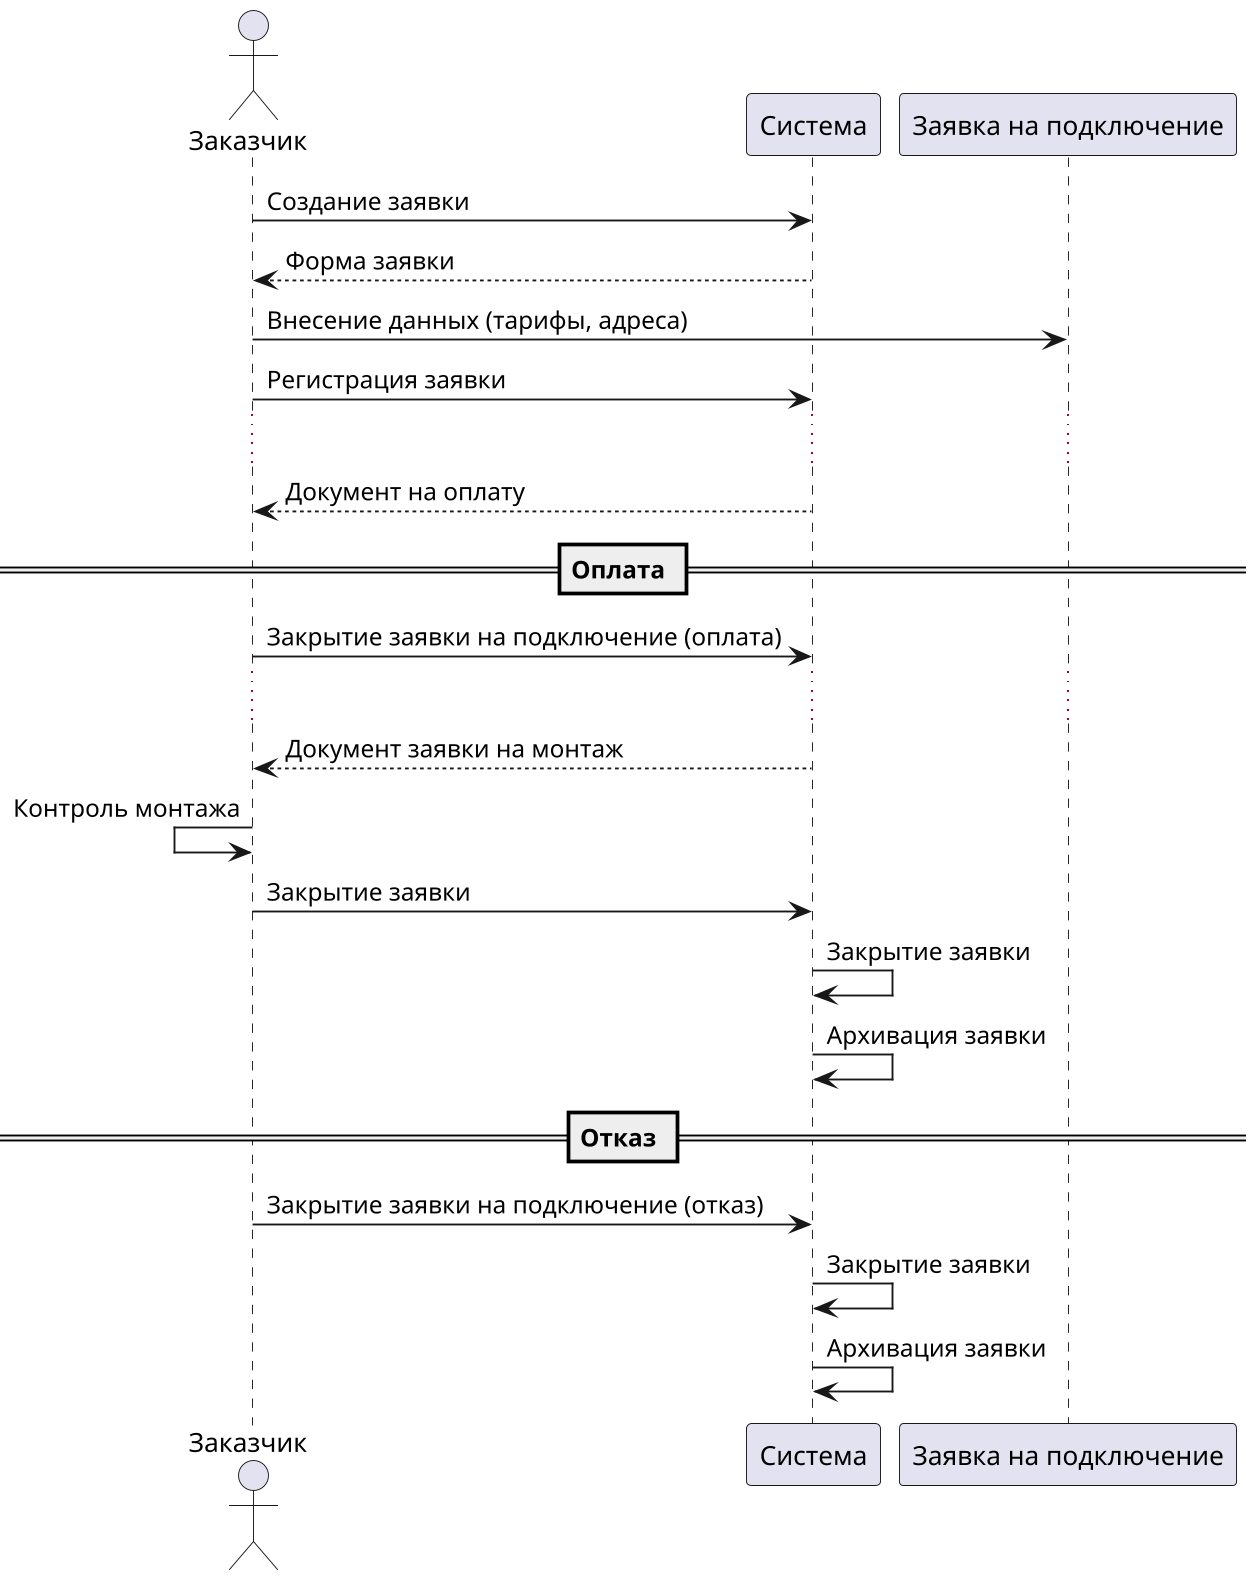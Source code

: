 @startuml
'Заказчик'
skinparam dpi 180
actor Заказчик as A

participant "Система" as D
participant "Заявка на подключение" as B

A -> D : Создание заявки

D --> A : Форма заявки


A -> B : Внесение данных (тарифы, адреса)

A -> D : Регистрация заявки


...
A <-- D : Документ на оплату

== Оплата ==
A -> D : Закрытие заявки на подключение (оплата)
...

A <--D : Документ заявки на монтаж
A <-A : Контроль монтажа
A -> D : Закрытие заявки
D -> D : Закрытие заявки
D -> D : Архивация заявки
== Отказ ==
A -> D : Закрытие заявки на подключение (отказ)
D -> D : Закрытие заявки
D -> D : Архивация заявки


@enduml
@startuml
'Оператор КЦ'
skinparam dpi 180
actor "Оператор КЦ" as A
participant "Система" as D
participant "Заявка на подключение" as B
participant "Заявка на монтажные работы" as C
A->D : Выбор заявки


D --> A : Форма заявки на подключение

== Заявка на подключение ==
A->B : Назначение операторов ТО
A->D : Регистрация заявки на подключение

...
A<--D : Форма заявки на подключение
A->A : Проверка статуса(оплата, отказ)
A->D : Закрытие заявки
D->B : Смена статуса (закрыто)

== Заявка на монтажные работы ==
A->D : Выбор заявки
D --> A : Форма заявки на подключение
A->D : Регистрация заявки на монтаж
D --> A : Форма заявки на монтаж
A->C : Назначение операторов МО
...
A<--D : Документ заявки(Подключение, Монтаж)
A<-A : Проверка информации
A->D : Закрытие заявки
D->C : Смена статуса (закрыто)
D -> D : Закрытие заявки
D -> D : Архивация заявки
@enduml

@enduml
@startuml
'Оператор ТО'
skinparam dpi 180
actor "Оператор ТО" as A
participant "Система" as D
participant "Заявка на подключение" as B
A->D : Выбор заявки
D --> A : Форма заявки на подключение
A->B : Внесение информации об оборудовании
A->D : Закрытие заявки
D->B : Смена статуса (закрыто)
@enduml

@enduml
@startuml
'Оператор МО'
skinparam dpi 180
actor "Оператор МО" as A
participant "Система" as D
participant "Заявка на монтаж" as B
A->D : Выбор заявки
D --> A : Форма заявки на подключение
A->B : Внесение информации о монтаже
A->D : Закрытие заявки
D->B : Смена статуса (закрыто)
@enduml